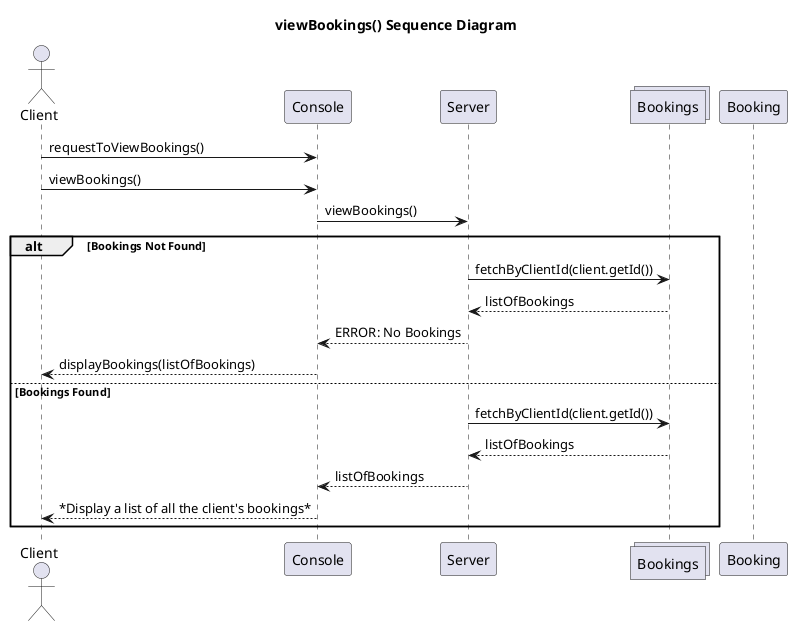 @startuml viewBookings

title viewBookings() Sequence Diagram

Actor Client as "Client"
participant Console as Console
participant Server as "Server"
collections Bookings as BookingsCatalog
participant Booking as "Booking"

Client -> Console: requestToViewBookings()
Client -> Console: viewBookings()
Console -> Server: viewBookings()

alt Bookings Not Found
    Server -> BookingsCatalog: fetchByClientId(client.getId())
    BookingsCatalog --> Server: listOfBookings
    Server --> Console: ERROR: No Bookings
    Console --> Client: displayBookings(listOfBookings)
else Bookings Found
    Server -> BookingsCatalog: fetchByClientId(client.getId())
    BookingsCatalog --> Server: listOfBookings
    Server --> Console: listOfBookings
    Console --> Client: *Display a list of all the client's bookings*
end

@enduml
